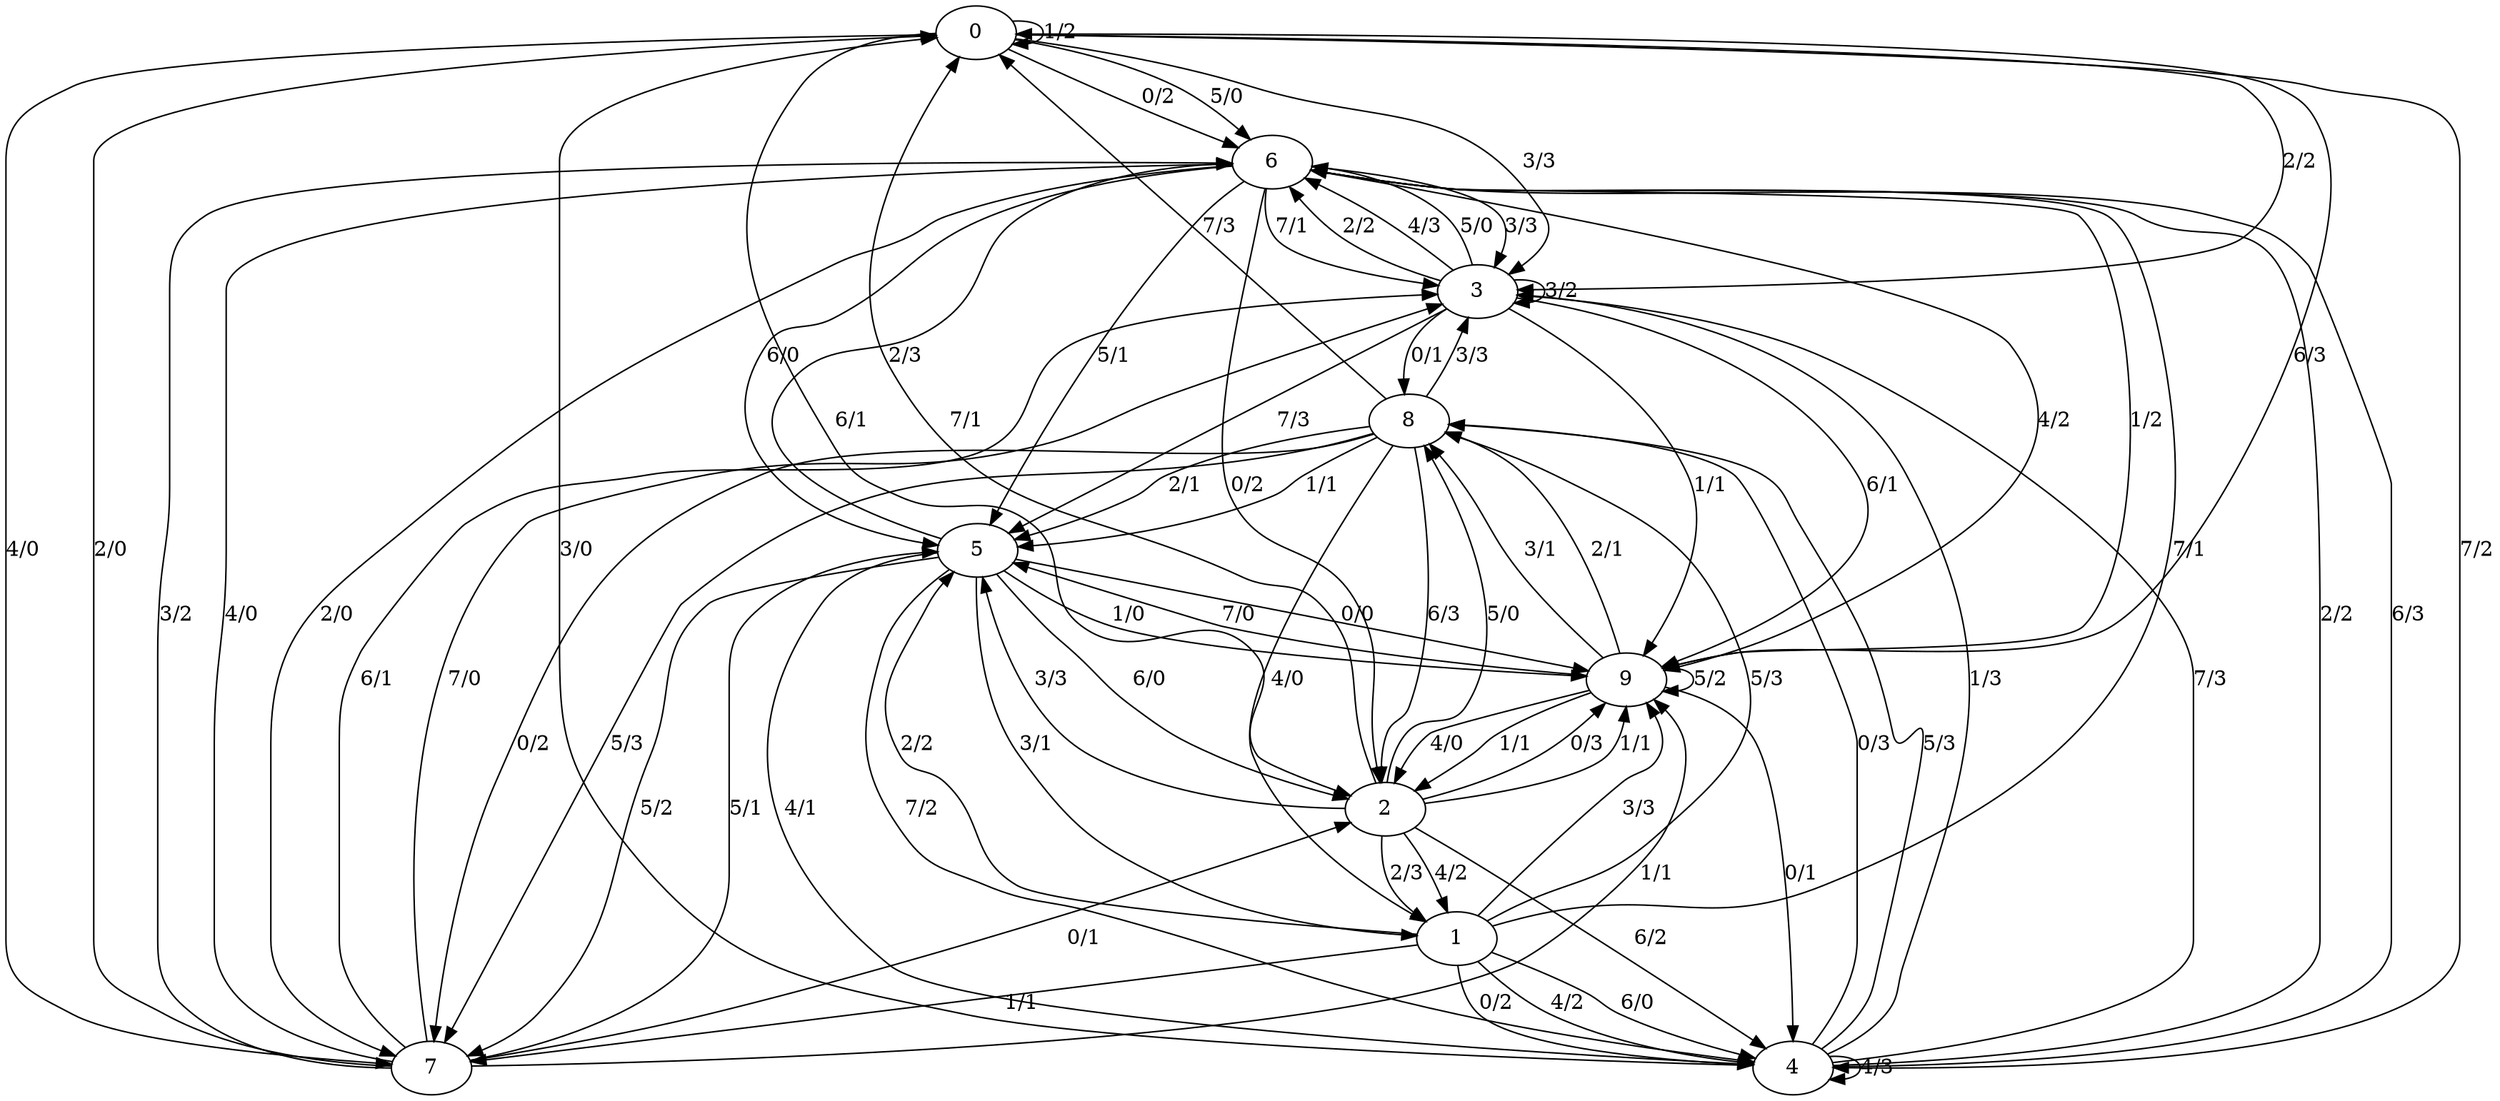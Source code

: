 digraph FSM {
0 -> 6 [label="0/2"]
0 -> 0 [label="1/2"]
0 -> 3 [label="2/2"]
0 -> 3 [label="3/3"]
0 -> 7 [label="4/0"]
0 -> 6 [label="5/0"]
0 -> 2 [label="6/1"]
0 -> 4 [label="7/2"]
1 -> 4 [label="0/2"]
1 -> 7 [label="1/1"]
1 -> 5 [label="2/2"]
1 -> 9 [label="3/3"]
1 -> 4 [label="4/2"]
1 -> 8 [label="5/3"]
1 -> 4 [label="6/0"]
1 -> 6 [label="7/1"]
2 -> 9 [label="0/3"]
2 -> 9 [label="1/1"]
2 -> 1 [label="2/3"]
2 -> 5 [label="3/3"]
2 -> 1 [label="4/2"]
2 -> 8 [label="5/0"]
2 -> 4 [label="6/2"]
2 -> 0 [label="7/1"]
3 -> 8 [label="0/1"]
3 -> 9 [label="1/1"]
3 -> 6 [label="2/2"]
3 -> 3 [label="3/2"]
3 -> 6 [label="4/3"]
3 -> 6 [label="5/0"]
3 -> 9 [label="6/1"]
3 -> 5 [label="7/3"]
4 -> 8 [label="0/3"]
4 -> 3 [label="1/3"]
4 -> 6 [label="2/2"]
4 -> 0 [label="3/0"]
4 -> 4 [label="4/3"]
4 -> 8 [label="5/3"]
4 -> 6 [label="6/3"]
4 -> 3 [label="7/3"]
5 -> 9 [label="0/0"]
5 -> 9 [label="1/0"]
5 -> 6 [label="2/3"]
5 -> 1 [label="3/1"]
5 -> 4 [label="4/1"]
5 -> 7 [label="5/2"]
5 -> 2 [label="6/0"]
5 -> 4 [label="7/2"]
6 -> 2 [label="0/2"]
6 -> 9 [label="1/2"]
6 -> 7 [label="2/0"]
6 -> 3 [label="3/3"]
6 -> 9 [label="4/2"]
6 -> 5 [label="5/1"]
6 -> 5 [label="6/0"]
6 -> 3 [label="7/1"]
7 -> 2 [label="0/1"]
7 -> 9 [label="1/1"]
7 -> 0 [label="2/0"]
7 -> 6 [label="3/2"]
7 -> 6 [label="4/0"]
7 -> 5 [label="5/1"]
7 -> 3 [label="6/1"]
7 -> 3 [label="7/0"]
8 -> 7 [label="0/2"]
8 -> 5 [label="1/1"]
8 -> 5 [label="2/1"]
8 -> 3 [label="3/3"]
8 -> 1 [label="4/0"]
8 -> 7 [label="5/3"]
8 -> 2 [label="6/3"]
8 -> 0 [label="7/3"]
9 -> 4 [label="0/1"]
9 -> 2 [label="1/1"]
9 -> 8 [label="2/1"]
9 -> 8 [label="3/1"]
9 -> 2 [label="4/0"]
9 -> 9 [label="5/2"]
9 -> 0 [label="6/3"]
9 -> 5 [label="7/0"]
}
